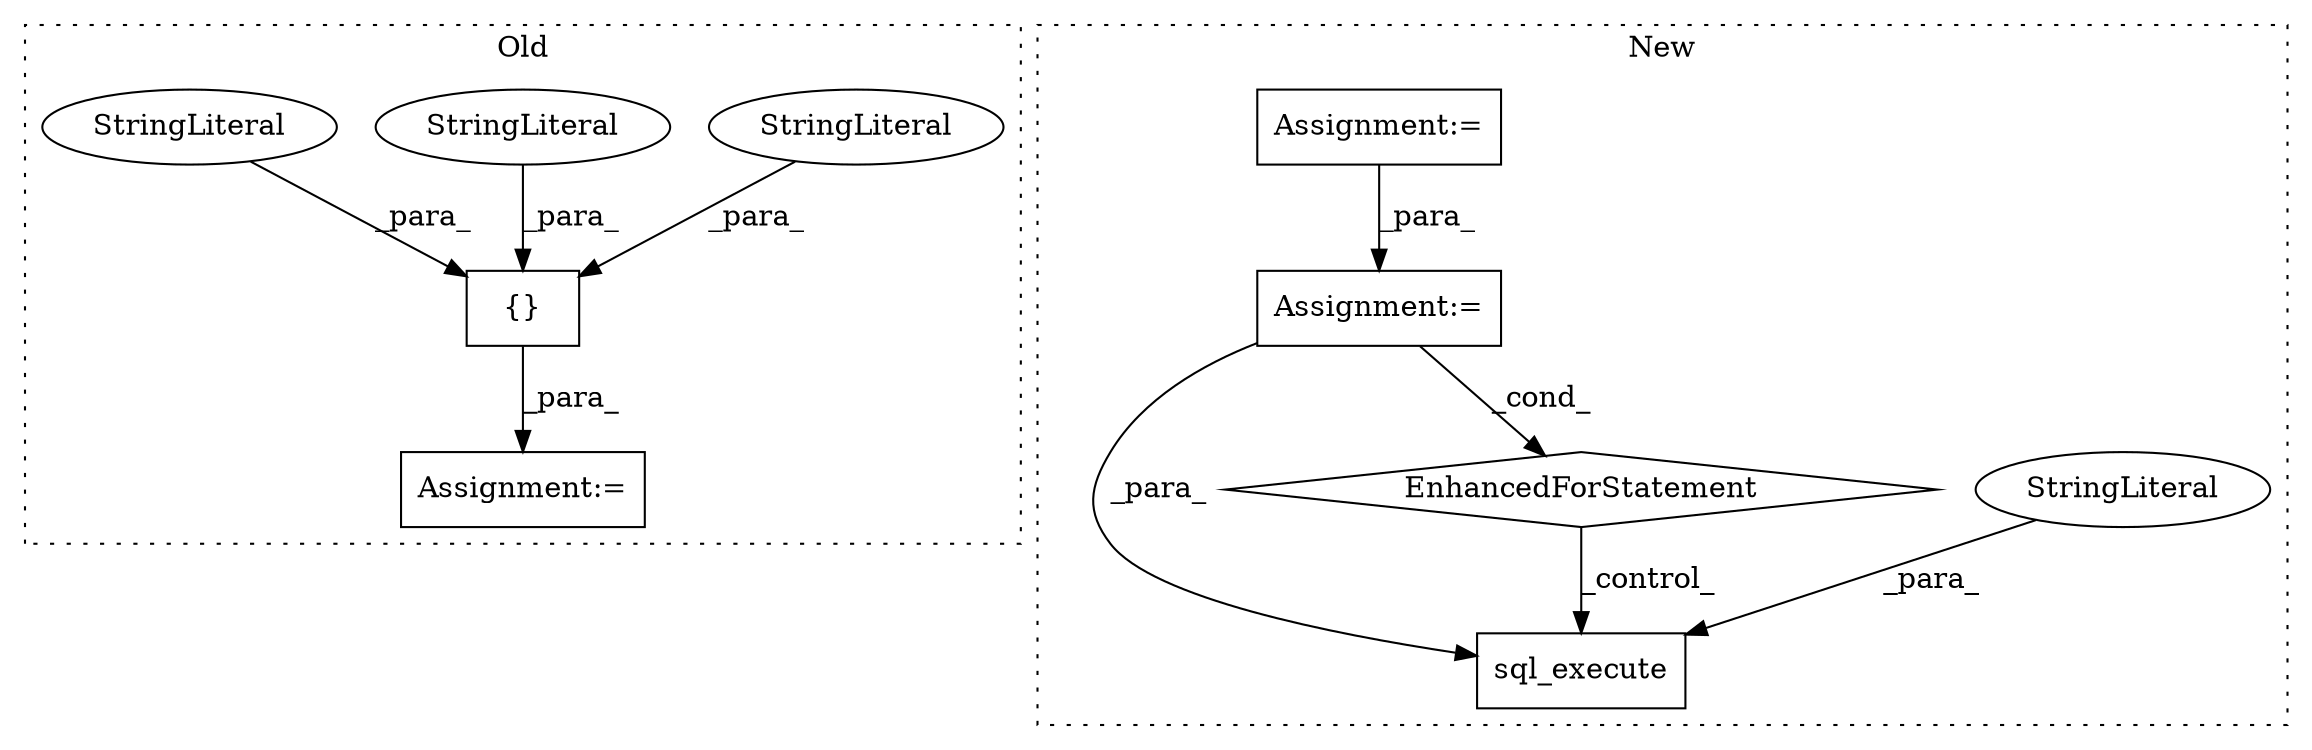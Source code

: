 digraph G {
subgraph cluster0 {
1 [label="{}" a="4" s="4773,4797" l="1,1" shape="box"];
5 [label="StringLiteral" a="45" s="4790" l="7" shape="ellipse"];
6 [label="StringLiteral" a="45" s="4782" l="7" shape="ellipse"];
7 [label="StringLiteral" a="45" s="4774" l="7" shape="ellipse"];
8 [label="Assignment:=" a="7" s="4760" l="1" shape="box"];
label = "Old";
style="dotted";
}
subgraph cluster1 {
2 [label="sql_execute" a="32" s="5445,5492" l="12,1" shape="box"];
3 [label="EnhancedForStatement" a="70" s="5331,5429" l="57,2" shape="diamond"];
4 [label="StringLiteral" a="45" s="5457" l="31" shape="ellipse"];
9 [label="Assignment:=" a="7" s="5331,5429" l="57,2" shape="box"];
10 [label="Assignment:=" a="7" s="4953" l="1" shape="box"];
label = "New";
style="dotted";
}
1 -> 8 [label="_para_"];
3 -> 2 [label="_control_"];
4 -> 2 [label="_para_"];
5 -> 1 [label="_para_"];
6 -> 1 [label="_para_"];
7 -> 1 [label="_para_"];
9 -> 2 [label="_para_"];
9 -> 3 [label="_cond_"];
10 -> 9 [label="_para_"];
}